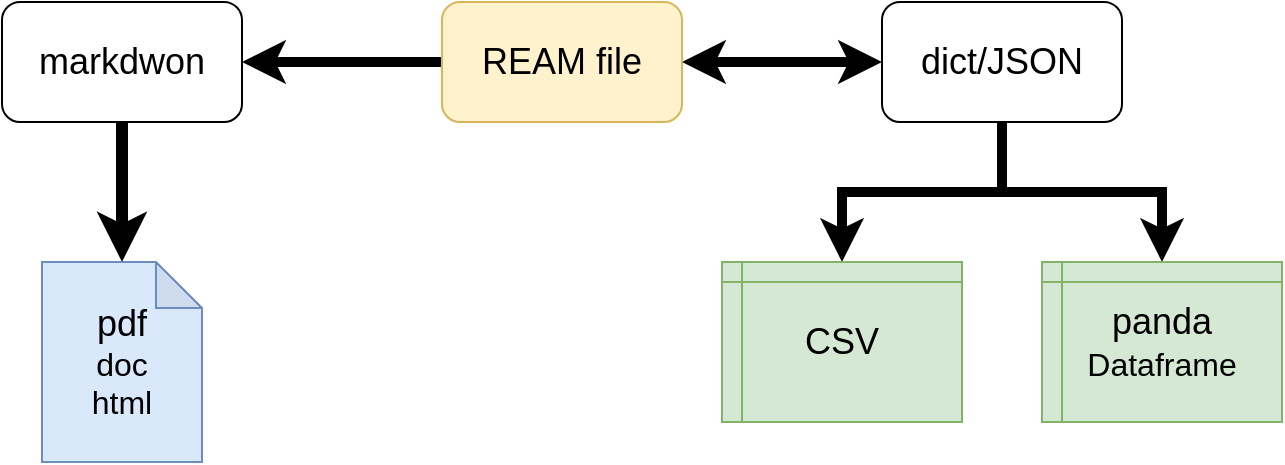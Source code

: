 <mxfile version="13.1.12" type="device"><diagram id="C5RBs43oDa-KdzZeNtuy" name="Page-1"><mxGraphModel dx="763" dy="739" grid="1" gridSize="10" guides="1" tooltips="1" connect="1" arrows="1" fold="1" page="1" pageScale="1" pageWidth="827" pageHeight="1169" math="0" shadow="0"><root><mxCell id="WIyWlLk6GJQsqaUBKTNV-0"/><mxCell id="WIyWlLk6GJQsqaUBKTNV-1" parent="WIyWlLk6GJQsqaUBKTNV-0"/><mxCell id="YJaabe7T3wplm1L3UzAd-11" style="edgeStyle=orthogonalEdgeStyle;rounded=0;orthogonalLoop=1;jettySize=auto;html=1;strokeWidth=5;" edge="1" parent="WIyWlLk6GJQsqaUBKTNV-1" source="YJaabe7T3wplm1L3UzAd-0" target="YJaabe7T3wplm1L3UzAd-2"><mxGeometry relative="1" as="geometry"/></mxCell><mxCell id="YJaabe7T3wplm1L3UzAd-12" style="edgeStyle=orthogonalEdgeStyle;rounded=0;orthogonalLoop=1;jettySize=auto;html=1;entryX=0;entryY=0.5;entryDx=0;entryDy=0;startArrow=classic;startFill=1;strokeWidth=5;" edge="1" parent="WIyWlLk6GJQsqaUBKTNV-1" source="YJaabe7T3wplm1L3UzAd-0" target="YJaabe7T3wplm1L3UzAd-3"><mxGeometry relative="1" as="geometry"/></mxCell><mxCell id="YJaabe7T3wplm1L3UzAd-0" value="&lt;font style=&quot;font-size: 18px&quot;&gt;REAM file&lt;/font&gt;" style="rounded=1;whiteSpace=wrap;html=1;fillColor=#fff2cc;strokeColor=#d6b656;" vertex="1" parent="WIyWlLk6GJQsqaUBKTNV-1"><mxGeometry x="340" y="310" width="120" height="60" as="geometry"/></mxCell><mxCell id="YJaabe7T3wplm1L3UzAd-10" style="edgeStyle=orthogonalEdgeStyle;rounded=0;orthogonalLoop=1;jettySize=auto;html=1;strokeWidth=6;" edge="1" parent="WIyWlLk6GJQsqaUBKTNV-1" source="YJaabe7T3wplm1L3UzAd-2" target="YJaabe7T3wplm1L3UzAd-22"><mxGeometry relative="1" as="geometry"><mxPoint x="180" y="480" as="targetPoint"/></mxGeometry></mxCell><mxCell id="YJaabe7T3wplm1L3UzAd-2" value="&lt;font style=&quot;font-size: 18px&quot;&gt;markdwon&lt;/font&gt;" style="rounded=1;whiteSpace=wrap;html=1;" vertex="1" parent="WIyWlLk6GJQsqaUBKTNV-1"><mxGeometry x="120" y="310" width="120" height="60" as="geometry"/></mxCell><mxCell id="YJaabe7T3wplm1L3UzAd-3" value="&lt;font style=&quot;font-size: 18px&quot;&gt;dict/JSON&lt;/font&gt;" style="rounded=1;whiteSpace=wrap;html=1;" vertex="1" parent="WIyWlLk6GJQsqaUBKTNV-1"><mxGeometry x="560" y="310" width="120" height="60" as="geometry"/></mxCell><mxCell id="YJaabe7T3wplm1L3UzAd-26" style="edgeStyle=orthogonalEdgeStyle;rounded=0;orthogonalLoop=1;jettySize=auto;html=1;entryX=0.5;entryY=1;entryDx=0;entryDy=0;startArrow=classic;startFill=1;strokeWidth=5;endArrow=none;endFill=0;" edge="1" parent="WIyWlLk6GJQsqaUBKTNV-1" source="YJaabe7T3wplm1L3UzAd-18" target="YJaabe7T3wplm1L3UzAd-3"><mxGeometry relative="1" as="geometry"/></mxCell><mxCell id="YJaabe7T3wplm1L3UzAd-18" value="&lt;font style=&quot;font-size: 18px&quot;&gt;CSV&lt;/font&gt;" style="shape=internalStorage;whiteSpace=wrap;html=1;backgroundOutline=1;dx=10;dy=10;fillColor=#d5e8d4;strokeColor=#82b366;" vertex="1" parent="WIyWlLk6GJQsqaUBKTNV-1"><mxGeometry x="480" y="440" width="120" height="80" as="geometry"/></mxCell><mxCell id="YJaabe7T3wplm1L3UzAd-27" style="edgeStyle=orthogonalEdgeStyle;rounded=0;orthogonalLoop=1;jettySize=auto;html=1;entryX=0.5;entryY=1;entryDx=0;entryDy=0;startArrow=classic;startFill=1;strokeWidth=5;endArrow=none;endFill=0;" edge="1" parent="WIyWlLk6GJQsqaUBKTNV-1" source="YJaabe7T3wplm1L3UzAd-19" target="YJaabe7T3wplm1L3UzAd-3"><mxGeometry relative="1" as="geometry"/></mxCell><mxCell id="YJaabe7T3wplm1L3UzAd-19" value="&lt;div&gt;&lt;font style=&quot;font-size: 18px&quot;&gt;panda&lt;/font&gt;&lt;/div&gt;&lt;div&gt;&lt;font size=&quot;3&quot;&gt;Dataframe&lt;/font&gt;&lt;br&gt;&lt;/div&gt;" style="shape=internalStorage;whiteSpace=wrap;html=1;backgroundOutline=1;dx=10;dy=10;fillColor=#d5e8d4;strokeColor=#82b366;" vertex="1" parent="WIyWlLk6GJQsqaUBKTNV-1"><mxGeometry x="640" y="440" width="120" height="80" as="geometry"/></mxCell><mxCell id="YJaabe7T3wplm1L3UzAd-22" value="&lt;div&gt;&lt;font style=&quot;font-size: 18px&quot;&gt;pdf&lt;/font&gt;&lt;/div&gt;&lt;div&gt;&lt;font size=&quot;3&quot;&gt;doc&lt;/font&gt;&lt;/div&gt;&lt;div&gt;&lt;font size=&quot;3&quot;&gt;html&lt;br&gt;&lt;/font&gt;&lt;/div&gt;" style="shape=note;whiteSpace=wrap;html=1;backgroundOutline=1;darkOpacity=0.05;size=23;fillColor=#dae8fc;strokeColor=#6c8ebf;" vertex="1" parent="WIyWlLk6GJQsqaUBKTNV-1"><mxGeometry x="140" y="440" width="80" height="100" as="geometry"/></mxCell></root></mxGraphModel></diagram></mxfile>